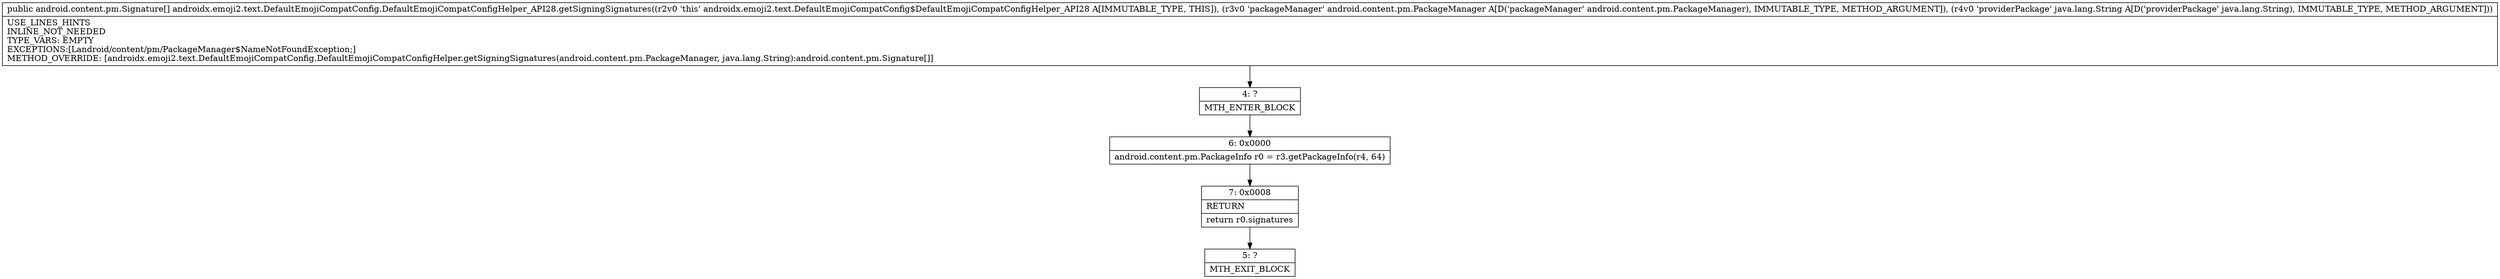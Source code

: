 digraph "CFG forandroidx.emoji2.text.DefaultEmojiCompatConfig.DefaultEmojiCompatConfigHelper_API28.getSigningSignatures(Landroid\/content\/pm\/PackageManager;Ljava\/lang\/String;)[Landroid\/content\/pm\/Signature;" {
Node_4 [shape=record,label="{4\:\ ?|MTH_ENTER_BLOCK\l}"];
Node_6 [shape=record,label="{6\:\ 0x0000|android.content.pm.PackageInfo r0 = r3.getPackageInfo(r4, 64)\l}"];
Node_7 [shape=record,label="{7\:\ 0x0008|RETURN\l|return r0.signatures\l}"];
Node_5 [shape=record,label="{5\:\ ?|MTH_EXIT_BLOCK\l}"];
MethodNode[shape=record,label="{public android.content.pm.Signature[] androidx.emoji2.text.DefaultEmojiCompatConfig.DefaultEmojiCompatConfigHelper_API28.getSigningSignatures((r2v0 'this' androidx.emoji2.text.DefaultEmojiCompatConfig$DefaultEmojiCompatConfigHelper_API28 A[IMMUTABLE_TYPE, THIS]), (r3v0 'packageManager' android.content.pm.PackageManager A[D('packageManager' android.content.pm.PackageManager), IMMUTABLE_TYPE, METHOD_ARGUMENT]), (r4v0 'providerPackage' java.lang.String A[D('providerPackage' java.lang.String), IMMUTABLE_TYPE, METHOD_ARGUMENT]))  | USE_LINES_HINTS\lINLINE_NOT_NEEDED\lTYPE_VARS: EMPTY\lEXCEPTIONS:[Landroid\/content\/pm\/PackageManager$NameNotFoundException;]\lMETHOD_OVERRIDE: [androidx.emoji2.text.DefaultEmojiCompatConfig.DefaultEmojiCompatConfigHelper.getSigningSignatures(android.content.pm.PackageManager, java.lang.String):android.content.pm.Signature[]]\l}"];
MethodNode -> Node_4;Node_4 -> Node_6;
Node_6 -> Node_7;
Node_7 -> Node_5;
}

